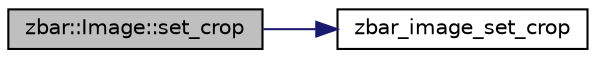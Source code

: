 digraph G
{
  edge [fontname="Helvetica",fontsize="10",labelfontname="Helvetica",labelfontsize="10"];
  node [fontname="Helvetica",fontsize="10",shape=record];
  rankdir=LR;
  Node1 [label="zbar::Image::set_crop",height=0.2,width=0.4,color="black", fillcolor="grey75", style="filled" fontcolor="black"];
  Node1 -> Node2 [color="midnightblue",fontsize="10",style="solid"];
  Node2 [label="zbar_image_set_crop",height=0.2,width=0.4,color="black", fillcolor="white", style="filled",URL="$zbar_8h.html#ae2ec89efe644f1d2574ffcabb3f82f5f"];
}
